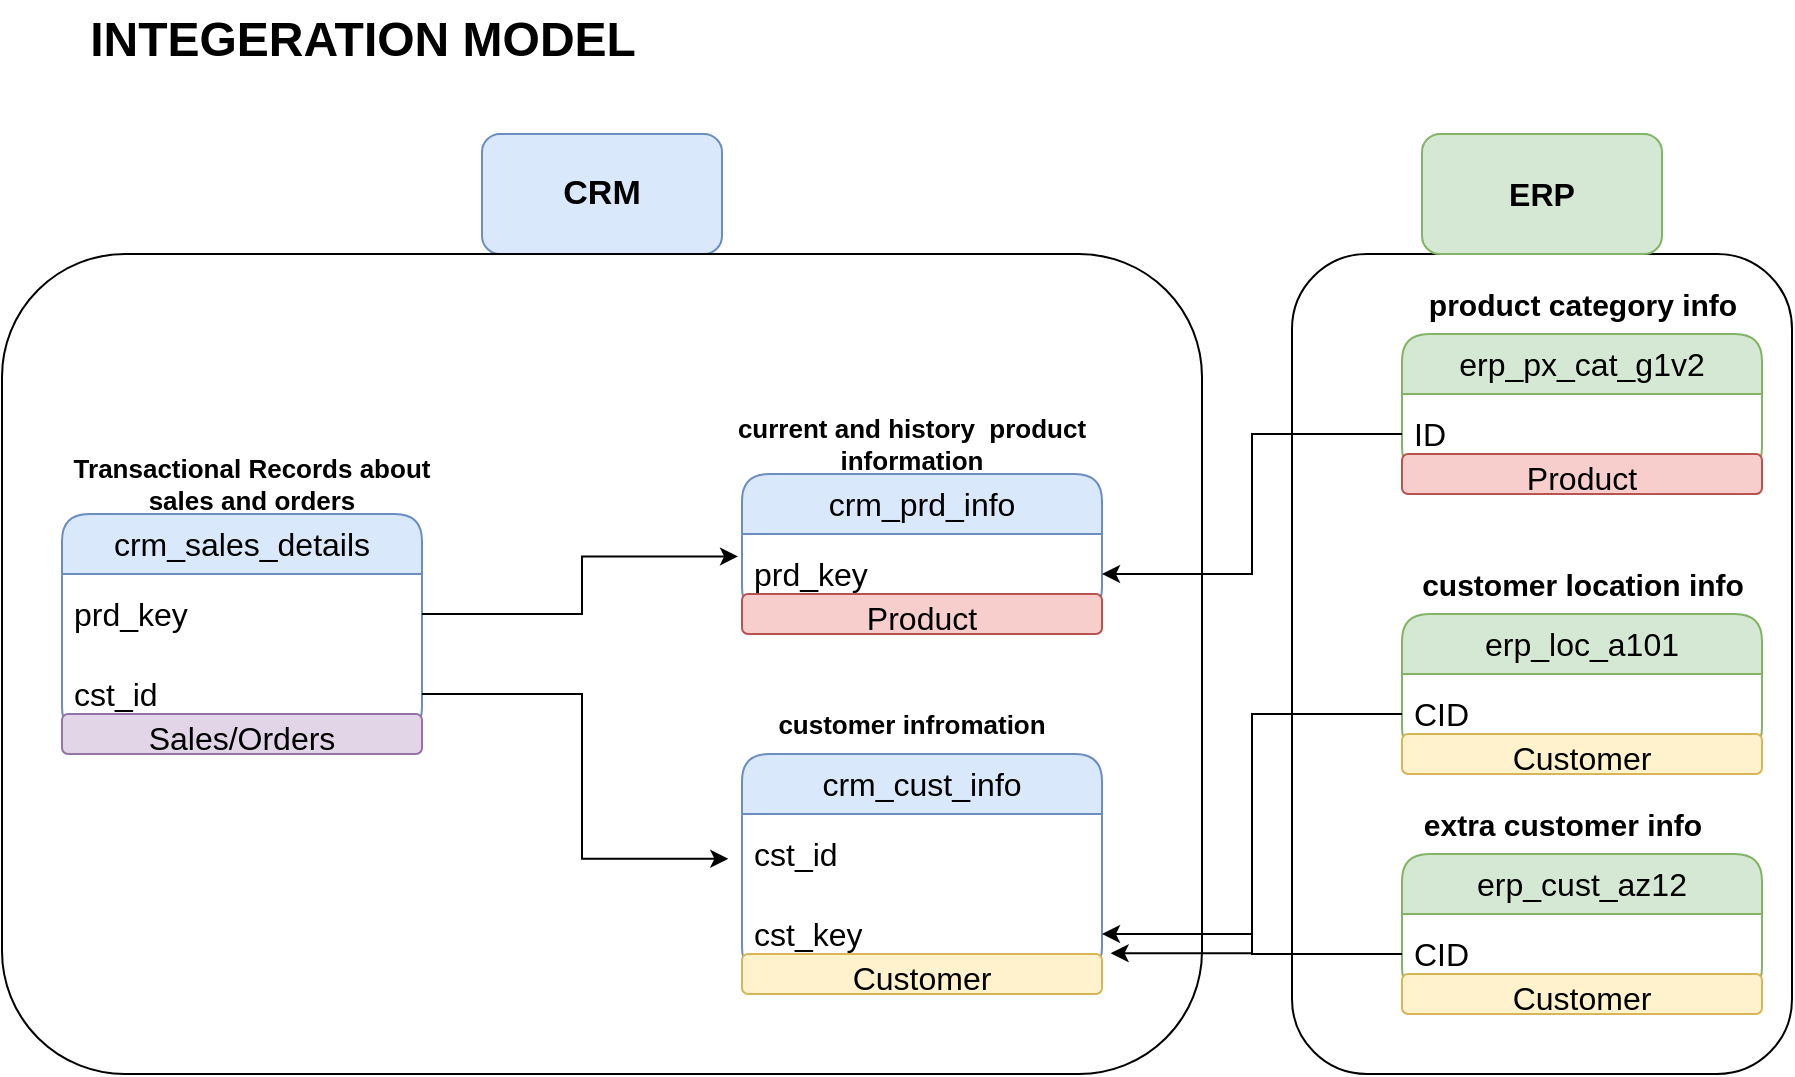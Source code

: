 <mxfile version="27.0.9">
  <diagram name="Page-1" id="HGlnjLo4u-Pq4rYtGh30">
    <mxGraphModel dx="1892" dy="634" grid="1" gridSize="10" guides="1" tooltips="1" connect="1" arrows="1" fold="1" page="1" pageScale="1" pageWidth="850" pageHeight="1100" math="0" shadow="0">
      <root>
        <mxCell id="0" />
        <mxCell id="1" parent="0" />
        <mxCell id="7LJalrW5Rz1_ueMuxdux-1" value="&lt;b&gt;&lt;font style=&quot;font-size: 24px;&quot;&gt;INTEGERATION MODEL&lt;/font&gt;&lt;/b&gt;" style="text;html=1;align=center;verticalAlign=middle;resizable=0;points=[];autosize=1;strokeColor=none;fillColor=none;" vertex="1" parent="1">
          <mxGeometry x="-50" y="33" width="300" height="40" as="geometry" />
        </mxCell>
        <mxCell id="7LJalrW5Rz1_ueMuxdux-2" value="crm_cust_info" style="swimlane;fontStyle=0;childLayout=stackLayout;horizontal=1;startSize=30;horizontalStack=0;resizeParent=1;resizeParentMax=0;resizeLast=0;collapsible=1;marginBottom=0;whiteSpace=wrap;html=1;rounded=1;fillColor=#dae8fc;strokeColor=#6c8ebf;fontSize=16;" vertex="1" parent="1">
          <mxGeometry x="290" y="410" width="180" height="110" as="geometry" />
        </mxCell>
        <mxCell id="7LJalrW5Rz1_ueMuxdux-3" value="cst_id" style="text;strokeColor=none;fillColor=none;align=left;verticalAlign=middle;spacingLeft=4;spacingRight=4;overflow=hidden;points=[[0,0.5],[1,0.5]];portConstraint=eastwest;rotatable=0;whiteSpace=wrap;html=1;fontSize=16;" vertex="1" parent="7LJalrW5Rz1_ueMuxdux-2">
          <mxGeometry y="30" width="180" height="40" as="geometry" />
        </mxCell>
        <mxCell id="7LJalrW5Rz1_ueMuxdux-23" value="cst_key" style="text;strokeColor=none;fillColor=none;align=left;verticalAlign=middle;spacingLeft=4;spacingRight=4;overflow=hidden;points=[[0,0.5],[1,0.5]];portConstraint=eastwest;rotatable=0;whiteSpace=wrap;html=1;fontSize=16;" vertex="1" parent="7LJalrW5Rz1_ueMuxdux-2">
          <mxGeometry y="70" width="180" height="40" as="geometry" />
        </mxCell>
        <mxCell id="7LJalrW5Rz1_ueMuxdux-6" value="&lt;b&gt;&lt;font style=&quot;font-size: 13px;&quot;&gt;customer infromation&lt;/font&gt;&lt;/b&gt;" style="text;html=1;align=center;verticalAlign=middle;whiteSpace=wrap;rounded=0;" vertex="1" parent="1">
          <mxGeometry x="300" y="380" width="150" height="30" as="geometry" />
        </mxCell>
        <mxCell id="7LJalrW5Rz1_ueMuxdux-7" value="crm_prd_info" style="swimlane;fontStyle=0;childLayout=stackLayout;horizontal=1;startSize=30;horizontalStack=0;resizeParent=1;resizeParentMax=0;resizeLast=0;collapsible=1;marginBottom=0;whiteSpace=wrap;html=1;rounded=1;fillColor=#dae8fc;strokeColor=#6c8ebf;fontSize=16;" vertex="1" parent="1">
          <mxGeometry x="290" y="270" width="180" height="70" as="geometry" />
        </mxCell>
        <mxCell id="7LJalrW5Rz1_ueMuxdux-8" value="prd_key" style="text;strokeColor=none;fillColor=none;align=left;verticalAlign=middle;spacingLeft=4;spacingRight=4;overflow=hidden;points=[[0,0.5],[1,0.5]];portConstraint=eastwest;rotatable=0;whiteSpace=wrap;html=1;fontSize=16;" vertex="1" parent="7LJalrW5Rz1_ueMuxdux-7">
          <mxGeometry y="30" width="180" height="40" as="geometry" />
        </mxCell>
        <mxCell id="7LJalrW5Rz1_ueMuxdux-9" value="&lt;b&gt;&lt;font style=&quot;font-size: 13px;&quot;&gt;current and history&amp;nbsp; product information&lt;/font&gt;&lt;/b&gt;" style="text;html=1;align=center;verticalAlign=middle;whiteSpace=wrap;rounded=0;" vertex="1" parent="1">
          <mxGeometry x="270" y="240" width="210" height="30" as="geometry" />
        </mxCell>
        <mxCell id="7LJalrW5Rz1_ueMuxdux-10" value="crm_sales_details" style="swimlane;fontStyle=0;childLayout=stackLayout;horizontal=1;startSize=30;horizontalStack=0;resizeParent=1;resizeParentMax=0;resizeLast=0;collapsible=1;marginBottom=0;whiteSpace=wrap;html=1;rounded=1;fillColor=#dae8fc;strokeColor=#6c8ebf;fontSize=16;" vertex="1" parent="1">
          <mxGeometry x="-50" y="290" width="180" height="110" as="geometry" />
        </mxCell>
        <mxCell id="7LJalrW5Rz1_ueMuxdux-11" value="prd_key" style="text;strokeColor=none;fillColor=none;align=left;verticalAlign=middle;spacingLeft=4;spacingRight=4;overflow=hidden;points=[[0,0.5],[1,0.5]];portConstraint=eastwest;rotatable=0;whiteSpace=wrap;html=1;fontSize=16;" vertex="1" parent="7LJalrW5Rz1_ueMuxdux-10">
          <mxGeometry y="30" width="180" height="40" as="geometry" />
        </mxCell>
        <mxCell id="7LJalrW5Rz1_ueMuxdux-18" value="cst_id" style="text;strokeColor=none;fillColor=none;align=left;verticalAlign=middle;spacingLeft=4;spacingRight=4;overflow=hidden;points=[[0,0.5],[1,0.5]];portConstraint=eastwest;rotatable=0;whiteSpace=wrap;html=1;fontSize=16;" vertex="1" parent="7LJalrW5Rz1_ueMuxdux-10">
          <mxGeometry y="70" width="180" height="40" as="geometry" />
        </mxCell>
        <mxCell id="7LJalrW5Rz1_ueMuxdux-12" value="&lt;span style=&quot;font-size: 13px;&quot;&gt;&lt;b&gt;Transactional Records about sales and orders&lt;/b&gt;&lt;/span&gt;" style="text;html=1;align=center;verticalAlign=middle;whiteSpace=wrap;rounded=0;" vertex="1" parent="1">
          <mxGeometry x="-60" y="260" width="210" height="30" as="geometry" />
        </mxCell>
        <mxCell id="7LJalrW5Rz1_ueMuxdux-19" style="edgeStyle=orthogonalEdgeStyle;rounded=0;orthogonalLoop=1;jettySize=auto;html=1;entryX=-0.011;entryY=0.28;entryDx=0;entryDy=0;entryPerimeter=0;" edge="1" parent="1" source="7LJalrW5Rz1_ueMuxdux-11" target="7LJalrW5Rz1_ueMuxdux-8">
          <mxGeometry relative="1" as="geometry" />
        </mxCell>
        <mxCell id="7LJalrW5Rz1_ueMuxdux-20" style="edgeStyle=orthogonalEdgeStyle;rounded=0;orthogonalLoop=1;jettySize=auto;html=1;entryX=-0.038;entryY=0.56;entryDx=0;entryDy=0;entryPerimeter=0;" edge="1" parent="1" source="7LJalrW5Rz1_ueMuxdux-18" target="7LJalrW5Rz1_ueMuxdux-3">
          <mxGeometry relative="1" as="geometry" />
        </mxCell>
        <mxCell id="7LJalrW5Rz1_ueMuxdux-21" value="erp_cust_az12" style="swimlane;fontStyle=0;childLayout=stackLayout;horizontal=1;startSize=30;horizontalStack=0;resizeParent=1;resizeParentMax=0;resizeLast=0;collapsible=1;marginBottom=0;whiteSpace=wrap;html=1;rounded=1;fillColor=#d5e8d4;strokeColor=#82b366;fontSize=16;" vertex="1" parent="1">
          <mxGeometry x="620" y="460" width="180" height="70" as="geometry" />
        </mxCell>
        <mxCell id="7LJalrW5Rz1_ueMuxdux-22" value="CID" style="text;align=left;verticalAlign=middle;spacingLeft=4;spacingRight=4;overflow=hidden;points=[[0,0.5],[1,0.5]];portConstraint=eastwest;rotatable=0;whiteSpace=wrap;html=1;fontSize=16;" vertex="1" parent="7LJalrW5Rz1_ueMuxdux-21">
          <mxGeometry y="30" width="180" height="40" as="geometry" />
        </mxCell>
        <mxCell id="7LJalrW5Rz1_ueMuxdux-25" style="edgeStyle=orthogonalEdgeStyle;rounded=0;orthogonalLoop=1;jettySize=auto;html=1;entryX=1;entryY=0.5;entryDx=0;entryDy=0;" edge="1" parent="1" source="7LJalrW5Rz1_ueMuxdux-22" target="7LJalrW5Rz1_ueMuxdux-23">
          <mxGeometry relative="1" as="geometry" />
        </mxCell>
        <mxCell id="7LJalrW5Rz1_ueMuxdux-26" value="&lt;b&gt;&lt;font style=&quot;font-size: 15px;&quot;&gt;extra customer info&lt;/font&gt;&lt;/b&gt;" style="text;html=1;align=center;verticalAlign=middle;resizable=0;points=[];autosize=1;strokeColor=none;fillColor=none;" vertex="1" parent="1">
          <mxGeometry x="620" y="430" width="160" height="30" as="geometry" />
        </mxCell>
        <mxCell id="7LJalrW5Rz1_ueMuxdux-27" value="erp_loc_a101" style="swimlane;fontStyle=0;childLayout=stackLayout;horizontal=1;startSize=30;horizontalStack=0;resizeParent=1;resizeParentMax=0;resizeLast=0;collapsible=1;marginBottom=0;whiteSpace=wrap;html=1;rounded=1;fillColor=#d5e8d4;strokeColor=#82b366;fontSize=16;" vertex="1" parent="1">
          <mxGeometry x="620" y="340" width="180" height="70" as="geometry" />
        </mxCell>
        <mxCell id="7LJalrW5Rz1_ueMuxdux-28" value="CID" style="text;align=left;verticalAlign=middle;spacingLeft=4;spacingRight=4;overflow=hidden;points=[[0,0.5],[1,0.5]];portConstraint=eastwest;rotatable=0;whiteSpace=wrap;html=1;fontSize=16;" vertex="1" parent="7LJalrW5Rz1_ueMuxdux-27">
          <mxGeometry y="30" width="180" height="40" as="geometry" />
        </mxCell>
        <mxCell id="7LJalrW5Rz1_ueMuxdux-29" value="&lt;span style=&quot;font-size: 15px;&quot;&gt;&lt;b&gt;customer location info&lt;/b&gt;&lt;/span&gt;" style="text;html=1;align=center;verticalAlign=middle;resizable=0;points=[];autosize=1;strokeColor=none;fillColor=none;" vertex="1" parent="1">
          <mxGeometry x="620" y="310" width="180" height="30" as="geometry" />
        </mxCell>
        <mxCell id="7LJalrW5Rz1_ueMuxdux-30" style="edgeStyle=orthogonalEdgeStyle;rounded=0;orthogonalLoop=1;jettySize=auto;html=1;entryX=1.024;entryY=0.74;entryDx=0;entryDy=0;entryPerimeter=0;" edge="1" parent="1" source="7LJalrW5Rz1_ueMuxdux-28" target="7LJalrW5Rz1_ueMuxdux-23">
          <mxGeometry relative="1" as="geometry" />
        </mxCell>
        <mxCell id="7LJalrW5Rz1_ueMuxdux-31" value="erp_px_cat_g1v2" style="swimlane;fontStyle=0;childLayout=stackLayout;horizontal=1;startSize=30;horizontalStack=0;resizeParent=1;resizeParentMax=0;resizeLast=0;collapsible=1;marginBottom=0;whiteSpace=wrap;html=1;rounded=1;fillColor=#d5e8d4;strokeColor=#82b366;fontSize=16;" vertex="1" parent="1">
          <mxGeometry x="620" y="200" width="180" height="70" as="geometry" />
        </mxCell>
        <mxCell id="7LJalrW5Rz1_ueMuxdux-32" value="ID" style="text;align=left;verticalAlign=middle;spacingLeft=4;spacingRight=4;overflow=hidden;points=[[0,0.5],[1,0.5]];portConstraint=eastwest;rotatable=0;whiteSpace=wrap;html=1;fontSize=16;" vertex="1" parent="7LJalrW5Rz1_ueMuxdux-31">
          <mxGeometry y="30" width="180" height="40" as="geometry" />
        </mxCell>
        <mxCell id="7LJalrW5Rz1_ueMuxdux-33" value="&lt;span style=&quot;font-size: 15px;&quot;&gt;&lt;b&gt;product category info&lt;/b&gt;&lt;/span&gt;" style="text;html=1;align=center;verticalAlign=middle;resizable=0;points=[];autosize=1;strokeColor=none;fillColor=none;" vertex="1" parent="1">
          <mxGeometry x="620" y="170" width="180" height="30" as="geometry" />
        </mxCell>
        <mxCell id="7LJalrW5Rz1_ueMuxdux-37" value="&lt;font style=&quot;font-size: 17px;&quot;&gt;&lt;b&gt;CRM&lt;/b&gt;&lt;/font&gt;" style="rounded=1;whiteSpace=wrap;html=1;fillColor=#dae8fc;strokeColor=#6c8ebf;" vertex="1" parent="1">
          <mxGeometry x="160" y="100" width="120" height="60" as="geometry" />
        </mxCell>
        <mxCell id="7LJalrW5Rz1_ueMuxdux-38" value="" style="rounded=1;whiteSpace=wrap;html=1;fillColor=none;" vertex="1" parent="1">
          <mxGeometry x="-80" y="160" width="600" height="410" as="geometry" />
        </mxCell>
        <mxCell id="7LJalrW5Rz1_ueMuxdux-43" style="edgeStyle=orthogonalEdgeStyle;rounded=0;orthogonalLoop=1;jettySize=auto;html=1;entryX=1;entryY=0.5;entryDx=0;entryDy=0;" edge="1" parent="1" source="7LJalrW5Rz1_ueMuxdux-32" target="7LJalrW5Rz1_ueMuxdux-8">
          <mxGeometry relative="1" as="geometry" />
        </mxCell>
        <mxCell id="7LJalrW5Rz1_ueMuxdux-44" value="" style="rounded=1;whiteSpace=wrap;html=1;fillColor=none;" vertex="1" parent="1">
          <mxGeometry x="565" y="160" width="250" height="410" as="geometry" />
        </mxCell>
        <mxCell id="7LJalrW5Rz1_ueMuxdux-45" value="&lt;font style=&quot;font-size: 16px;&quot;&gt;&lt;b&gt;ERP&lt;/b&gt;&lt;/font&gt;" style="rounded=1;whiteSpace=wrap;html=1;fillColor=#d5e8d4;strokeColor=#82b366;" vertex="1" parent="1">
          <mxGeometry x="630" y="100" width="120" height="60" as="geometry" />
        </mxCell>
        <mxCell id="7LJalrW5Rz1_ueMuxdux-46" value="&lt;font style=&quot;font-size: 16px;&quot;&gt;Product&lt;/font&gt;" style="text;html=1;strokeColor=#b85450;fillColor=#f8cecc;align=center;verticalAlign=middle;whiteSpace=wrap;overflow=hidden;rounded=1;" vertex="1" parent="1">
          <mxGeometry x="290" y="330" width="180" height="20" as="geometry" />
        </mxCell>
        <mxCell id="7LJalrW5Rz1_ueMuxdux-47" value="&lt;font style=&quot;font-size: 16px;&quot;&gt;Product&lt;/font&gt;" style="text;html=1;strokeColor=#b85450;fillColor=#f8cecc;align=center;verticalAlign=middle;whiteSpace=wrap;overflow=hidden;rounded=1;" vertex="1" parent="1">
          <mxGeometry x="620" y="260" width="180" height="20" as="geometry" />
        </mxCell>
        <mxCell id="7LJalrW5Rz1_ueMuxdux-49" value="&lt;span style=&quot;font-size: 16px;&quot;&gt;Customer&lt;/span&gt;" style="text;html=1;strokeColor=#d6b656;fillColor=#fff2cc;align=center;verticalAlign=middle;whiteSpace=wrap;overflow=hidden;rounded=1;" vertex="1" parent="1">
          <mxGeometry x="620" y="520" width="180" height="20" as="geometry" />
        </mxCell>
        <mxCell id="7LJalrW5Rz1_ueMuxdux-50" value="&lt;span style=&quot;font-size: 16px;&quot;&gt;Customer&lt;/span&gt;" style="text;html=1;strokeColor=#d6b656;fillColor=#fff2cc;align=center;verticalAlign=middle;whiteSpace=wrap;overflow=hidden;rounded=1;" vertex="1" parent="1">
          <mxGeometry x="290" y="510" width="180" height="20" as="geometry" />
        </mxCell>
        <mxCell id="7LJalrW5Rz1_ueMuxdux-51" value="&lt;span style=&quot;font-size: 16px;&quot;&gt;Customer&lt;/span&gt;" style="text;html=1;strokeColor=#d6b656;fillColor=#fff2cc;align=center;verticalAlign=middle;whiteSpace=wrap;overflow=hidden;rounded=1;" vertex="1" parent="1">
          <mxGeometry x="620" y="400" width="180" height="20" as="geometry" />
        </mxCell>
        <mxCell id="7LJalrW5Rz1_ueMuxdux-52" value="&lt;font style=&quot;font-size: 16px;&quot;&gt;Sales/Orders&lt;/font&gt;" style="text;html=1;strokeColor=#9673a6;fillColor=#e1d5e7;align=center;verticalAlign=middle;whiteSpace=wrap;overflow=hidden;rounded=1;" vertex="1" parent="1">
          <mxGeometry x="-50" y="390" width="180" height="20" as="geometry" />
        </mxCell>
      </root>
    </mxGraphModel>
  </diagram>
</mxfile>

